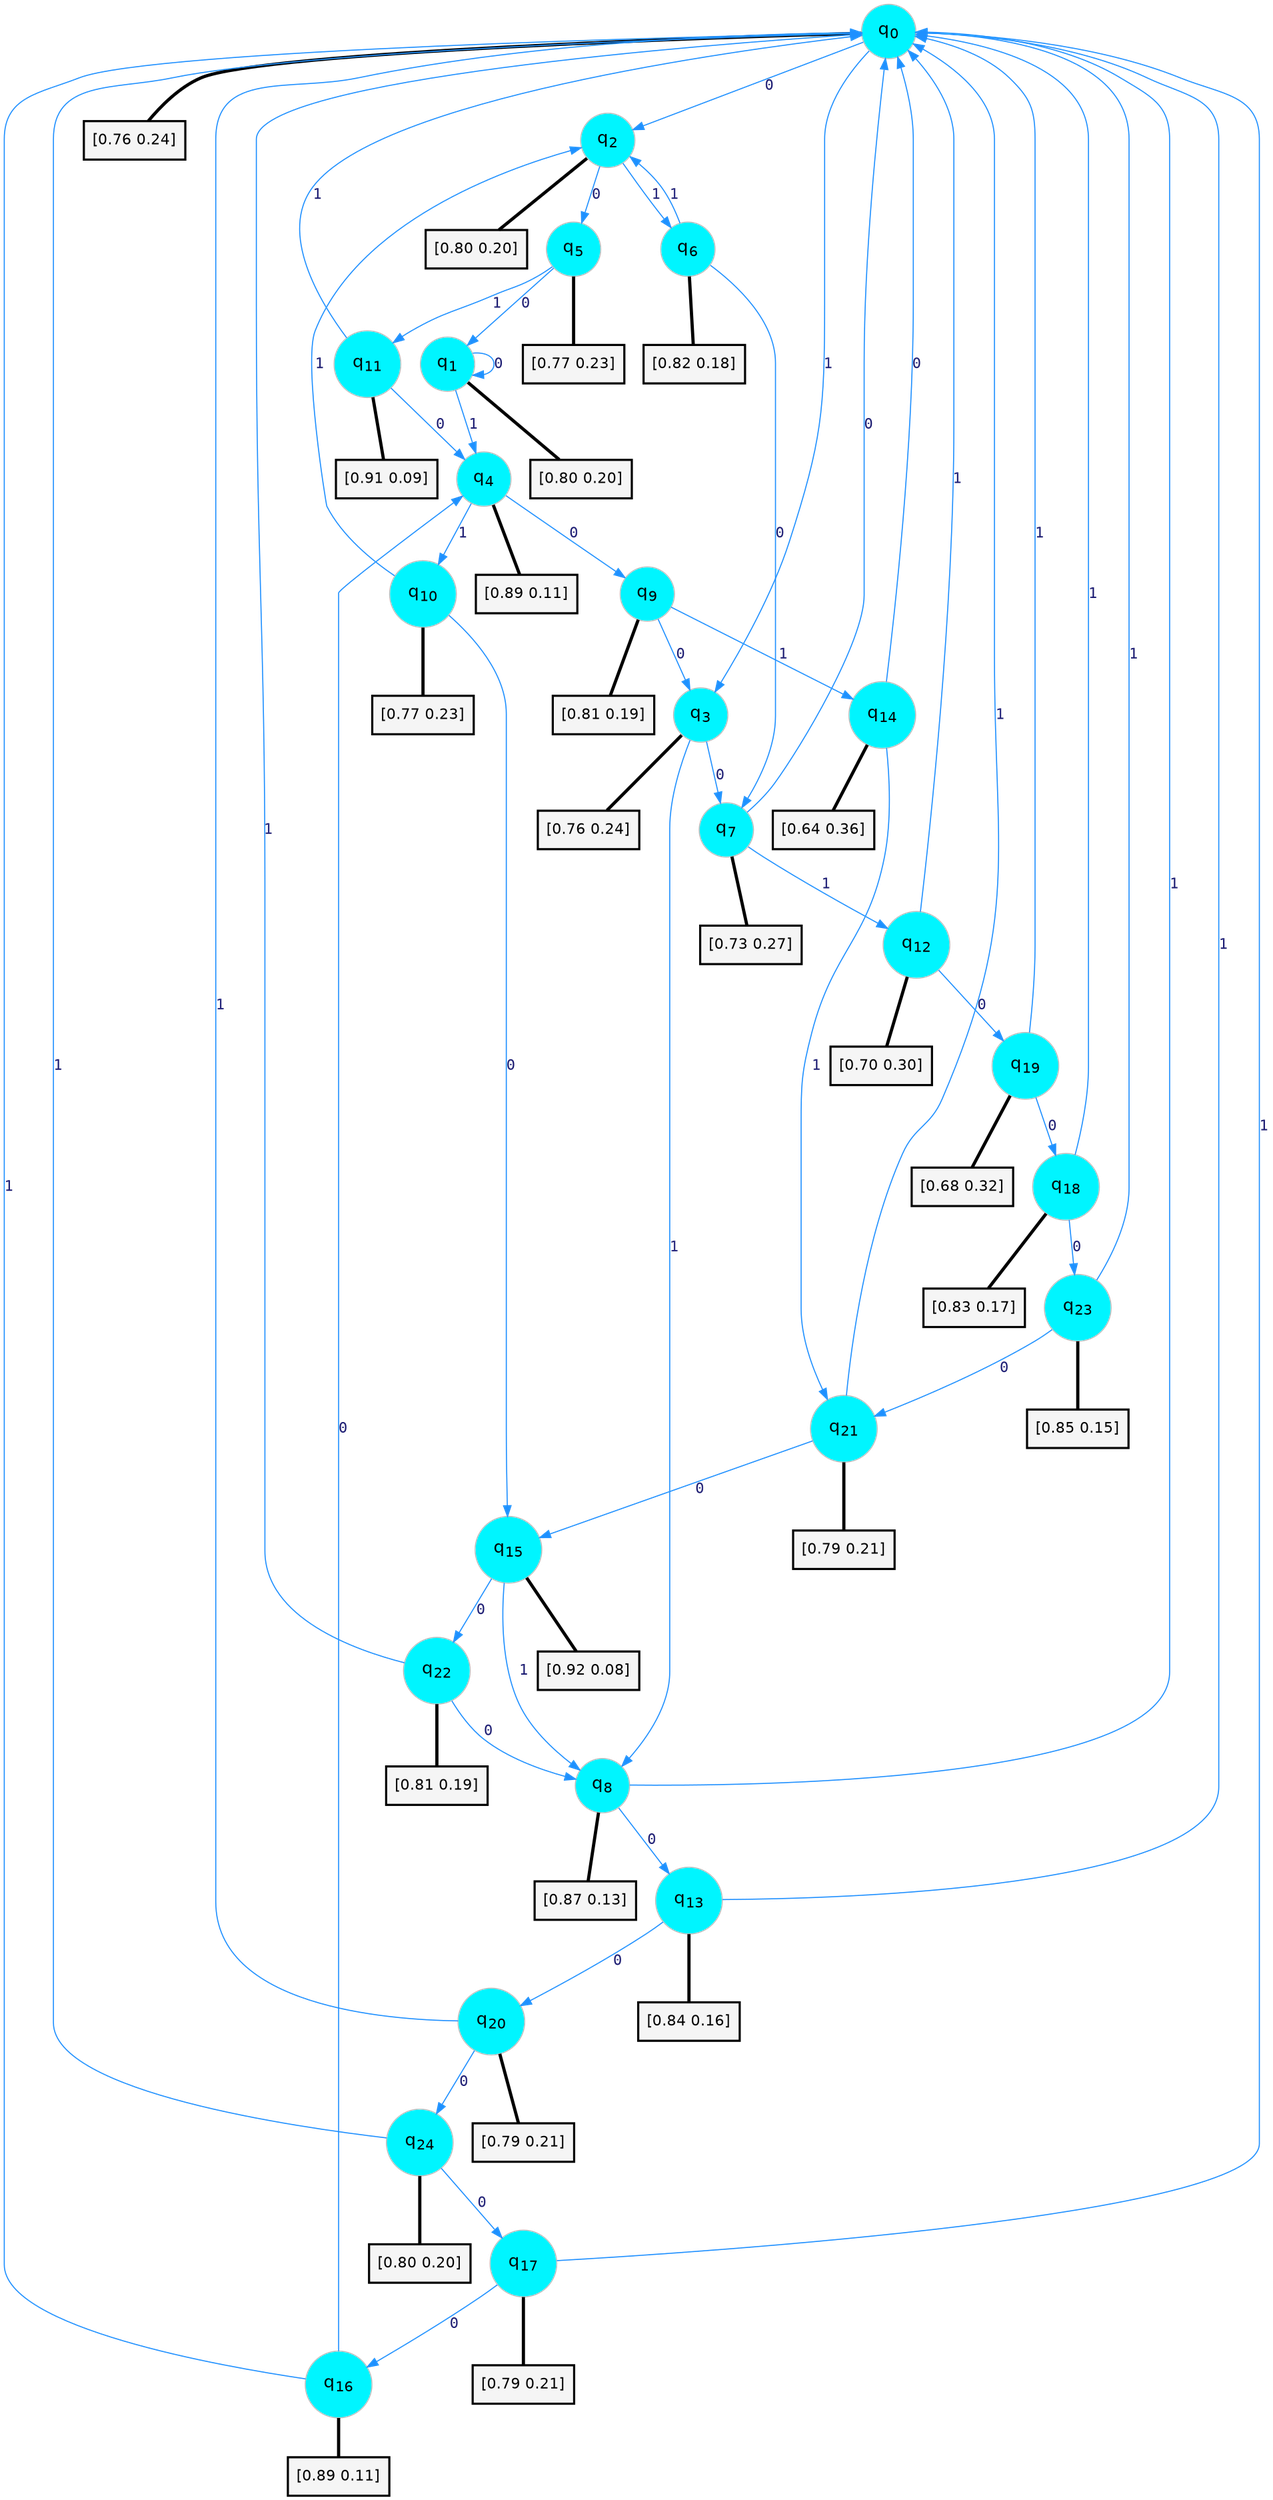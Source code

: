digraph G {
graph [
bgcolor=transparent, dpi=300, rankdir=TD, size="40,25"];
node [
color=gray, fillcolor=turquoise1, fontcolor=black, fontname=Helvetica, fontsize=16, fontweight=bold, shape=circle, style=filled];
edge [
arrowsize=1, color=dodgerblue1, fontcolor=midnightblue, fontname=courier, fontweight=bold, penwidth=1, style=solid, weight=20];
0[label=<q<SUB>0</SUB>>];
1[label=<q<SUB>1</SUB>>];
2[label=<q<SUB>2</SUB>>];
3[label=<q<SUB>3</SUB>>];
4[label=<q<SUB>4</SUB>>];
5[label=<q<SUB>5</SUB>>];
6[label=<q<SUB>6</SUB>>];
7[label=<q<SUB>7</SUB>>];
8[label=<q<SUB>8</SUB>>];
9[label=<q<SUB>9</SUB>>];
10[label=<q<SUB>10</SUB>>];
11[label=<q<SUB>11</SUB>>];
12[label=<q<SUB>12</SUB>>];
13[label=<q<SUB>13</SUB>>];
14[label=<q<SUB>14</SUB>>];
15[label=<q<SUB>15</SUB>>];
16[label=<q<SUB>16</SUB>>];
17[label=<q<SUB>17</SUB>>];
18[label=<q<SUB>18</SUB>>];
19[label=<q<SUB>19</SUB>>];
20[label=<q<SUB>20</SUB>>];
21[label=<q<SUB>21</SUB>>];
22[label=<q<SUB>22</SUB>>];
23[label=<q<SUB>23</SUB>>];
24[label=<q<SUB>24</SUB>>];
25[label="[0.76 0.24]", shape=box,fontcolor=black, fontname=Helvetica, fontsize=14, penwidth=2, fillcolor=whitesmoke,color=black];
26[label="[0.80 0.20]", shape=box,fontcolor=black, fontname=Helvetica, fontsize=14, penwidth=2, fillcolor=whitesmoke,color=black];
27[label="[0.80 0.20]", shape=box,fontcolor=black, fontname=Helvetica, fontsize=14, penwidth=2, fillcolor=whitesmoke,color=black];
28[label="[0.76 0.24]", shape=box,fontcolor=black, fontname=Helvetica, fontsize=14, penwidth=2, fillcolor=whitesmoke,color=black];
29[label="[0.89 0.11]", shape=box,fontcolor=black, fontname=Helvetica, fontsize=14, penwidth=2, fillcolor=whitesmoke,color=black];
30[label="[0.77 0.23]", shape=box,fontcolor=black, fontname=Helvetica, fontsize=14, penwidth=2, fillcolor=whitesmoke,color=black];
31[label="[0.82 0.18]", shape=box,fontcolor=black, fontname=Helvetica, fontsize=14, penwidth=2, fillcolor=whitesmoke,color=black];
32[label="[0.73 0.27]", shape=box,fontcolor=black, fontname=Helvetica, fontsize=14, penwidth=2, fillcolor=whitesmoke,color=black];
33[label="[0.87 0.13]", shape=box,fontcolor=black, fontname=Helvetica, fontsize=14, penwidth=2, fillcolor=whitesmoke,color=black];
34[label="[0.81 0.19]", shape=box,fontcolor=black, fontname=Helvetica, fontsize=14, penwidth=2, fillcolor=whitesmoke,color=black];
35[label="[0.77 0.23]", shape=box,fontcolor=black, fontname=Helvetica, fontsize=14, penwidth=2, fillcolor=whitesmoke,color=black];
36[label="[0.91 0.09]", shape=box,fontcolor=black, fontname=Helvetica, fontsize=14, penwidth=2, fillcolor=whitesmoke,color=black];
37[label="[0.70 0.30]", shape=box,fontcolor=black, fontname=Helvetica, fontsize=14, penwidth=2, fillcolor=whitesmoke,color=black];
38[label="[0.84 0.16]", shape=box,fontcolor=black, fontname=Helvetica, fontsize=14, penwidth=2, fillcolor=whitesmoke,color=black];
39[label="[0.64 0.36]", shape=box,fontcolor=black, fontname=Helvetica, fontsize=14, penwidth=2, fillcolor=whitesmoke,color=black];
40[label="[0.92 0.08]", shape=box,fontcolor=black, fontname=Helvetica, fontsize=14, penwidth=2, fillcolor=whitesmoke,color=black];
41[label="[0.89 0.11]", shape=box,fontcolor=black, fontname=Helvetica, fontsize=14, penwidth=2, fillcolor=whitesmoke,color=black];
42[label="[0.79 0.21]", shape=box,fontcolor=black, fontname=Helvetica, fontsize=14, penwidth=2, fillcolor=whitesmoke,color=black];
43[label="[0.83 0.17]", shape=box,fontcolor=black, fontname=Helvetica, fontsize=14, penwidth=2, fillcolor=whitesmoke,color=black];
44[label="[0.68 0.32]", shape=box,fontcolor=black, fontname=Helvetica, fontsize=14, penwidth=2, fillcolor=whitesmoke,color=black];
45[label="[0.79 0.21]", shape=box,fontcolor=black, fontname=Helvetica, fontsize=14, penwidth=2, fillcolor=whitesmoke,color=black];
46[label="[0.79 0.21]", shape=box,fontcolor=black, fontname=Helvetica, fontsize=14, penwidth=2, fillcolor=whitesmoke,color=black];
47[label="[0.81 0.19]", shape=box,fontcolor=black, fontname=Helvetica, fontsize=14, penwidth=2, fillcolor=whitesmoke,color=black];
48[label="[0.85 0.15]", shape=box,fontcolor=black, fontname=Helvetica, fontsize=14, penwidth=2, fillcolor=whitesmoke,color=black];
49[label="[0.80 0.20]", shape=box,fontcolor=black, fontname=Helvetica, fontsize=14, penwidth=2, fillcolor=whitesmoke,color=black];
0->2 [label=0];
0->3 [label=1];
0->25 [arrowhead=none, penwidth=3,color=black];
1->1 [label=0];
1->4 [label=1];
1->26 [arrowhead=none, penwidth=3,color=black];
2->5 [label=0];
2->6 [label=1];
2->27 [arrowhead=none, penwidth=3,color=black];
3->7 [label=0];
3->8 [label=1];
3->28 [arrowhead=none, penwidth=3,color=black];
4->9 [label=0];
4->10 [label=1];
4->29 [arrowhead=none, penwidth=3,color=black];
5->1 [label=0];
5->11 [label=1];
5->30 [arrowhead=none, penwidth=3,color=black];
6->7 [label=0];
6->2 [label=1];
6->31 [arrowhead=none, penwidth=3,color=black];
7->0 [label=0];
7->12 [label=1];
7->32 [arrowhead=none, penwidth=3,color=black];
8->13 [label=0];
8->0 [label=1];
8->33 [arrowhead=none, penwidth=3,color=black];
9->3 [label=0];
9->14 [label=1];
9->34 [arrowhead=none, penwidth=3,color=black];
10->15 [label=0];
10->2 [label=1];
10->35 [arrowhead=none, penwidth=3,color=black];
11->4 [label=0];
11->0 [label=1];
11->36 [arrowhead=none, penwidth=3,color=black];
12->19 [label=0];
12->0 [label=1];
12->37 [arrowhead=none, penwidth=3,color=black];
13->20 [label=0];
13->0 [label=1];
13->38 [arrowhead=none, penwidth=3,color=black];
14->0 [label=0];
14->21 [label=1];
14->39 [arrowhead=none, penwidth=3,color=black];
15->22 [label=0];
15->8 [label=1];
15->40 [arrowhead=none, penwidth=3,color=black];
16->4 [label=0];
16->0 [label=1];
16->41 [arrowhead=none, penwidth=3,color=black];
17->16 [label=0];
17->0 [label=1];
17->42 [arrowhead=none, penwidth=3,color=black];
18->23 [label=0];
18->0 [label=1];
18->43 [arrowhead=none, penwidth=3,color=black];
19->18 [label=0];
19->0 [label=1];
19->44 [arrowhead=none, penwidth=3,color=black];
20->24 [label=0];
20->0 [label=1];
20->45 [arrowhead=none, penwidth=3,color=black];
21->15 [label=0];
21->0 [label=1];
21->46 [arrowhead=none, penwidth=3,color=black];
22->8 [label=0];
22->0 [label=1];
22->47 [arrowhead=none, penwidth=3,color=black];
23->21 [label=0];
23->0 [label=1];
23->48 [arrowhead=none, penwidth=3,color=black];
24->17 [label=0];
24->0 [label=1];
24->49 [arrowhead=none, penwidth=3,color=black];
}
